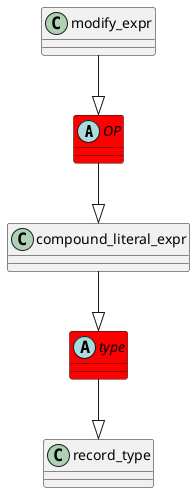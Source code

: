 @startuml
abstract class	OP	 #red	
OP	 --|> 	compound_literal_expr	
modify_expr	 --|> 	OP	
abstract class	type	 #red	
type	 --|> 	record_type	
compound_literal_expr	 --|> 	type	
@enduml

